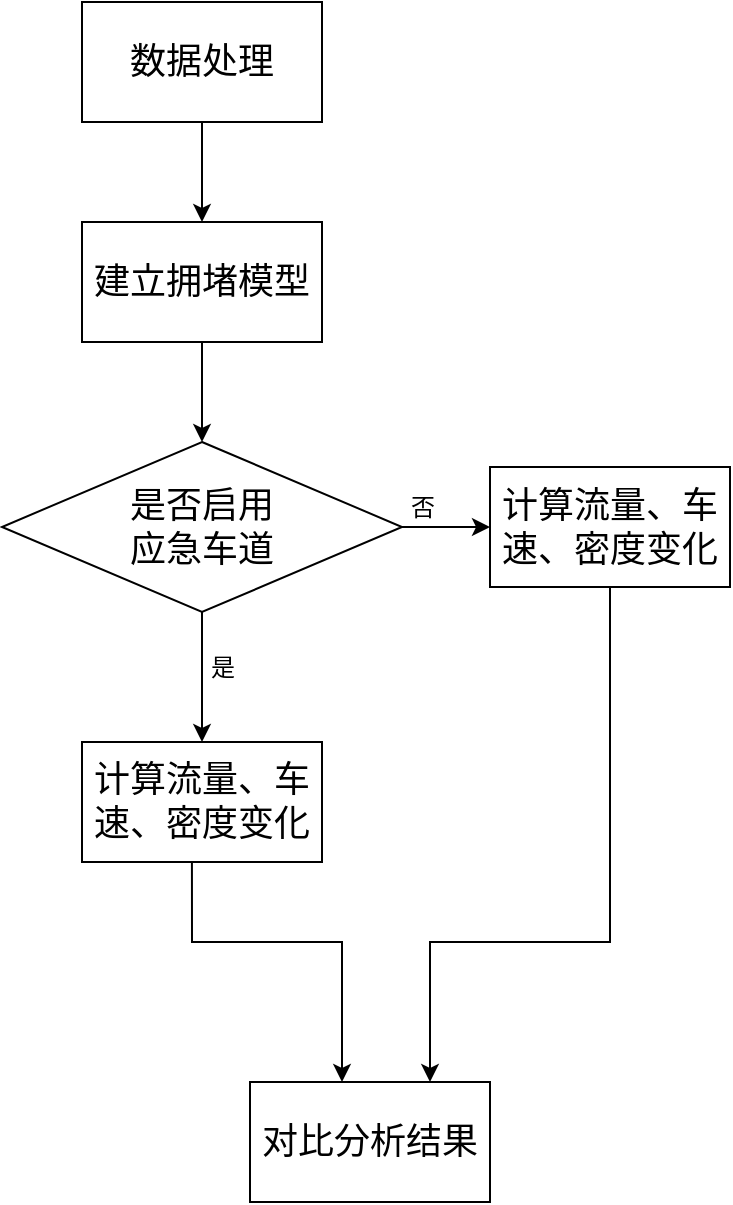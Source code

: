 <mxfile version="24.7.16">
  <diagram name="第 1 页" id="ERFUcexMuCei7dbkSqdK">
    <mxGraphModel dx="1386" dy="793" grid="1" gridSize="10" guides="1" tooltips="1" connect="1" arrows="1" fold="1" page="1" pageScale="1" pageWidth="827" pageHeight="1169" math="0" shadow="0">
      <root>
        <mxCell id="0" />
        <mxCell id="1" parent="0" />
        <mxCell id="hKppfMFbeSZoKYwbKGWA-1" value="&lt;font style=&quot;font-size: 18px;&quot;&gt;数据处理&lt;/font&gt;" style="rounded=0;whiteSpace=wrap;html=1;" vertex="1" parent="1">
          <mxGeometry x="210" y="130" width="120" height="60" as="geometry" />
        </mxCell>
        <mxCell id="hKppfMFbeSZoKYwbKGWA-2" value="" style="endArrow=classic;html=1;rounded=0;exitX=0.5;exitY=1;exitDx=0;exitDy=0;" edge="1" parent="1" source="hKppfMFbeSZoKYwbKGWA-1">
          <mxGeometry width="50" height="50" relative="1" as="geometry">
            <mxPoint x="390" y="380" as="sourcePoint" />
            <mxPoint x="270" y="240" as="targetPoint" />
          </mxGeometry>
        </mxCell>
        <mxCell id="hKppfMFbeSZoKYwbKGWA-6" value="" style="edgeStyle=orthogonalEdgeStyle;rounded=0;orthogonalLoop=1;jettySize=auto;html=1;" edge="1" parent="1" source="hKppfMFbeSZoKYwbKGWA-4" target="hKppfMFbeSZoKYwbKGWA-5">
          <mxGeometry relative="1" as="geometry" />
        </mxCell>
        <mxCell id="hKppfMFbeSZoKYwbKGWA-4" value="&lt;font style=&quot;font-size: 18px;&quot;&gt;建立拥堵模型&lt;/font&gt;" style="rounded=0;whiteSpace=wrap;html=1;" vertex="1" parent="1">
          <mxGeometry x="210" y="240" width="120" height="60" as="geometry" />
        </mxCell>
        <mxCell id="hKppfMFbeSZoKYwbKGWA-8" value="" style="edgeStyle=orthogonalEdgeStyle;rounded=0;orthogonalLoop=1;jettySize=auto;html=1;" edge="1" parent="1" source="hKppfMFbeSZoKYwbKGWA-5" target="hKppfMFbeSZoKYwbKGWA-7">
          <mxGeometry relative="1" as="geometry" />
        </mxCell>
        <mxCell id="hKppfMFbeSZoKYwbKGWA-10" value="" style="edgeStyle=orthogonalEdgeStyle;rounded=0;orthogonalLoop=1;jettySize=auto;html=1;" edge="1" parent="1" source="hKppfMFbeSZoKYwbKGWA-5" target="hKppfMFbeSZoKYwbKGWA-9">
          <mxGeometry relative="1" as="geometry" />
        </mxCell>
        <mxCell id="hKppfMFbeSZoKYwbKGWA-5" value="&lt;font style=&quot;font-size: 18px;&quot;&gt;是否启用&lt;/font&gt;&lt;div&gt;&lt;font style=&quot;font-size: 18px;&quot;&gt;应急&lt;/font&gt;&lt;span style=&quot;font-size: 18px; background-color: initial;&quot;&gt;车道&lt;/span&gt;&lt;/div&gt;" style="rhombus;whiteSpace=wrap;html=1;" vertex="1" parent="1">
          <mxGeometry x="170" y="350" width="200" height="85" as="geometry" />
        </mxCell>
        <mxCell id="hKppfMFbeSZoKYwbKGWA-18" style="edgeStyle=orthogonalEdgeStyle;rounded=0;orthogonalLoop=1;jettySize=auto;html=1;entryX=0.75;entryY=0;entryDx=0;entryDy=0;" edge="1" parent="1" source="hKppfMFbeSZoKYwbKGWA-7" target="hKppfMFbeSZoKYwbKGWA-11">
          <mxGeometry relative="1" as="geometry">
            <Array as="points">
              <mxPoint x="474" y="600" />
              <mxPoint x="384" y="600" />
            </Array>
          </mxGeometry>
        </mxCell>
        <mxCell id="hKppfMFbeSZoKYwbKGWA-7" value="&lt;font style=&quot;font-size: 18px;&quot;&gt;计算流量、车速、密度变化&lt;/font&gt;" style="whiteSpace=wrap;html=1;" vertex="1" parent="1">
          <mxGeometry x="414" y="362.5" width="120" height="60" as="geometry" />
        </mxCell>
        <mxCell id="hKppfMFbeSZoKYwbKGWA-9" value="&lt;span style=&quot;font-size: 18px;&quot;&gt;计算流量、车速、密度变化&lt;/span&gt;" style="whiteSpace=wrap;html=1;" vertex="1" parent="1">
          <mxGeometry x="210" y="500" width="120" height="60" as="geometry" />
        </mxCell>
        <mxCell id="hKppfMFbeSZoKYwbKGWA-11" value="&lt;font style=&quot;font-size: 18px;&quot;&gt;对比分析结果&lt;/font&gt;" style="rounded=0;whiteSpace=wrap;html=1;" vertex="1" parent="1">
          <mxGeometry x="294" y="670" width="120" height="60" as="geometry" />
        </mxCell>
        <mxCell id="hKppfMFbeSZoKYwbKGWA-12" style="edgeStyle=orthogonalEdgeStyle;rounded=0;orthogonalLoop=1;jettySize=auto;html=1;" edge="1" parent="1">
          <mxGeometry relative="1" as="geometry">
            <mxPoint x="264.96" y="560" as="sourcePoint" />
            <mxPoint x="340" y="670" as="targetPoint" />
            <Array as="points">
              <mxPoint x="265" y="600" />
              <mxPoint x="340" y="600" />
            </Array>
          </mxGeometry>
        </mxCell>
        <mxCell id="hKppfMFbeSZoKYwbKGWA-19" value="否" style="text;html=1;align=center;verticalAlign=middle;resizable=0;points=[];autosize=1;strokeColor=none;fillColor=none;" vertex="1" parent="1">
          <mxGeometry x="360" y="368" width="40" height="30" as="geometry" />
        </mxCell>
        <mxCell id="hKppfMFbeSZoKYwbKGWA-20" value="是" style="text;html=1;align=center;verticalAlign=middle;resizable=0;points=[];autosize=1;strokeColor=none;fillColor=none;" vertex="1" parent="1">
          <mxGeometry x="260" y="448" width="40" height="30" as="geometry" />
        </mxCell>
      </root>
    </mxGraphModel>
  </diagram>
</mxfile>
